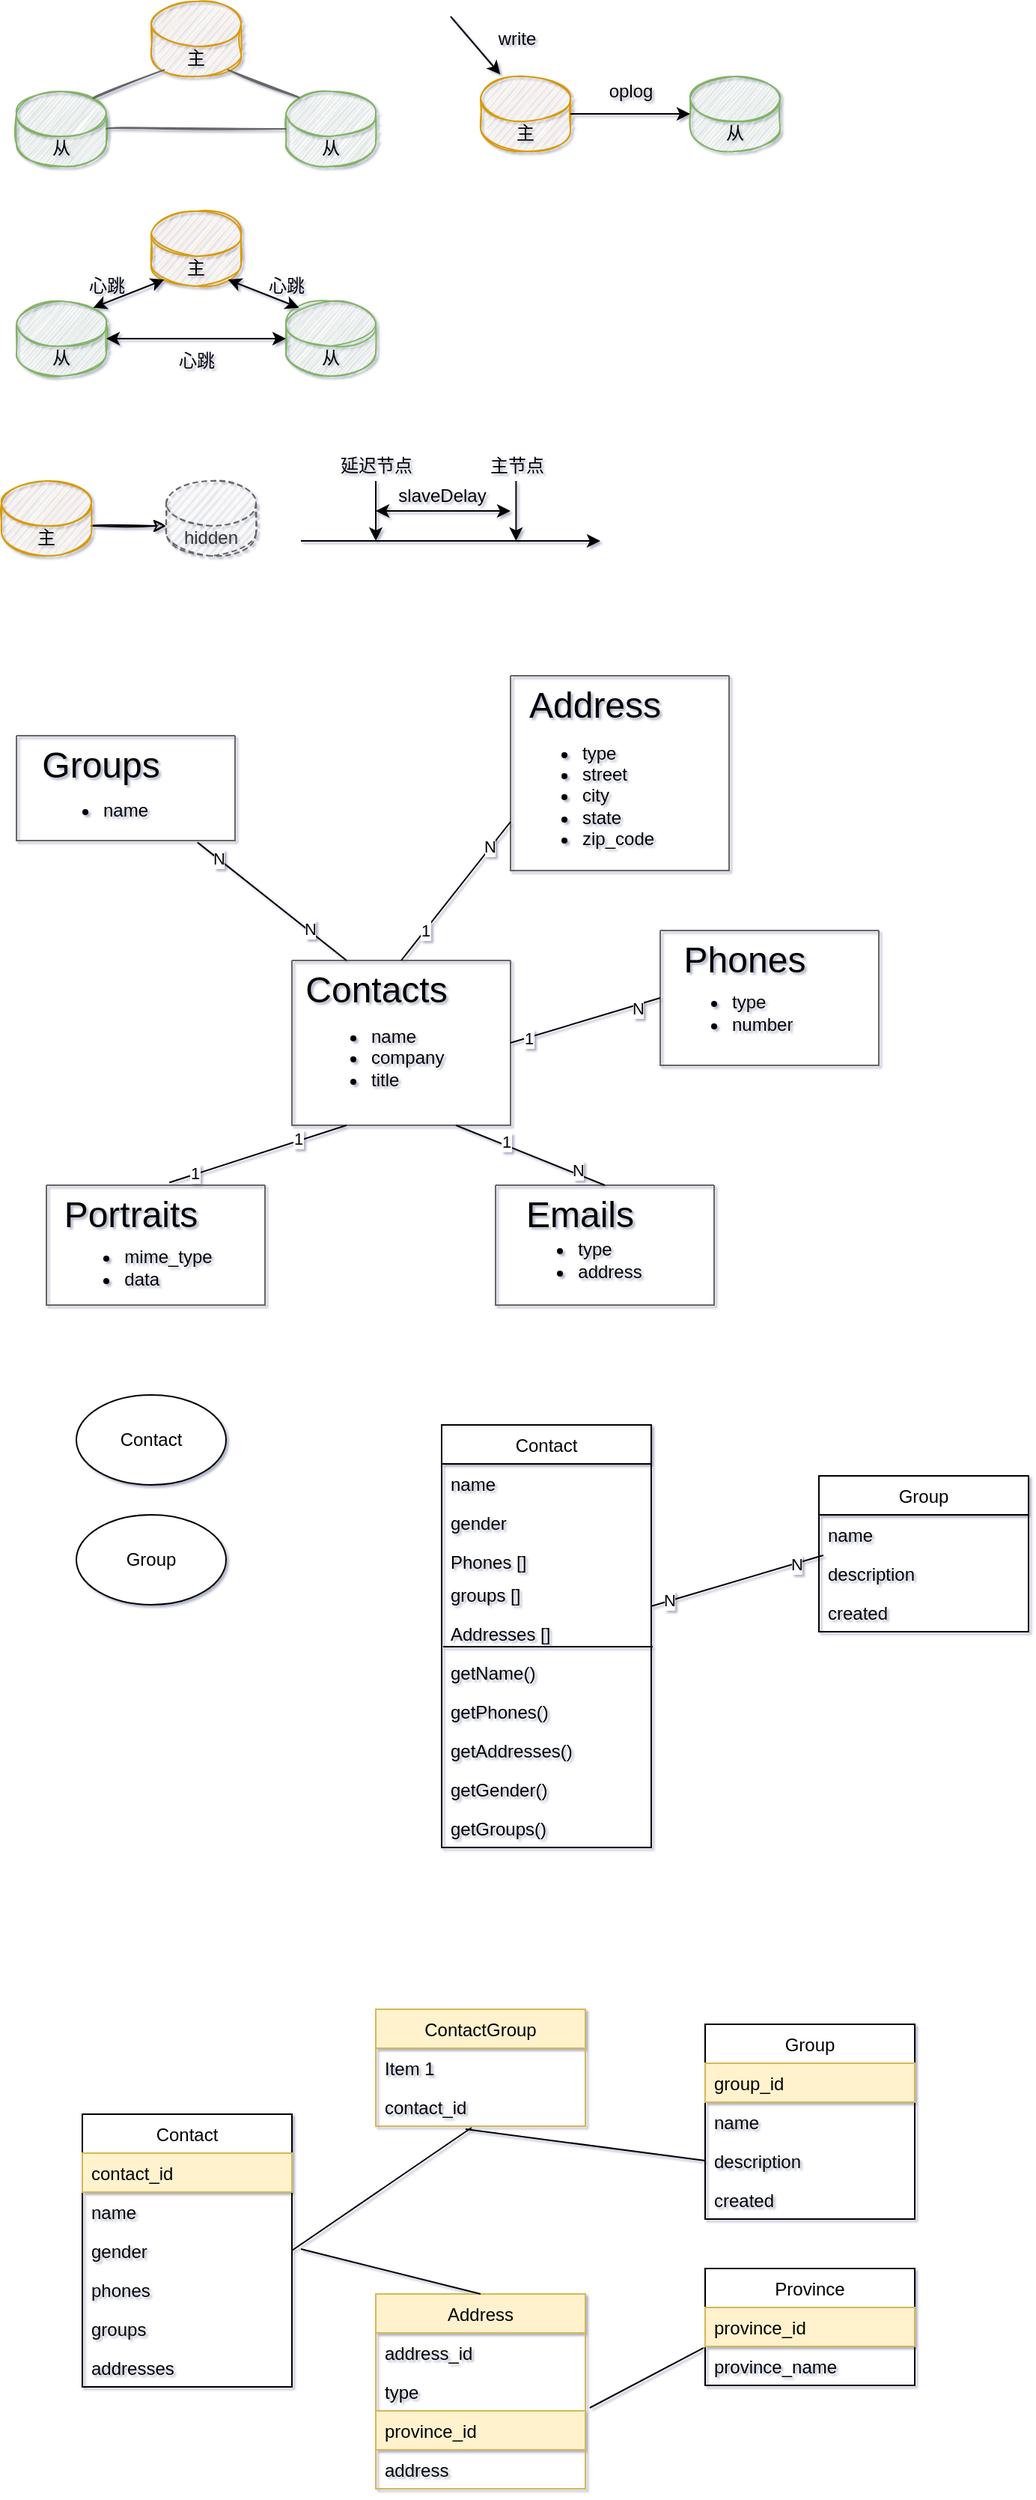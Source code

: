 <mxfile version="14.8.0" type="github">
  <diagram id="E6e28HuY4WMFGnZnQlnY" name="Page-1">
    <mxGraphModel dx="1166" dy="680" grid="1" gridSize="10" guides="1" tooltips="1" connect="1" arrows="1" fold="1" page="1" pageScale="1" pageWidth="827" pageHeight="1169" background="none" math="0" shadow="1">
      <root>
        <mxCell id="0" />
        <mxCell id="1" parent="0" />
        <mxCell id="Lh5tlmnLkKcULbW0t-rl-1" value="主" style="shape=cylinder3;whiteSpace=wrap;html=1;boundedLbl=1;backgroundOutline=1;size=15;fillColor=#ffe6cc;strokeColor=#d79b00;sketch=1;rounded=1;" parent="1" vertex="1">
          <mxGeometry x="150" y="180" width="60" height="50" as="geometry" />
        </mxCell>
        <mxCell id="Lh5tlmnLkKcULbW0t-rl-2" value="从" style="shape=cylinder3;whiteSpace=wrap;html=1;boundedLbl=1;backgroundOutline=1;size=15;fillColor=#d5e8d4;strokeColor=#82b366;sketch=1;rounded=1;" parent="1" vertex="1">
          <mxGeometry x="60" y="240" width="60" height="50" as="geometry" />
        </mxCell>
        <mxCell id="Lh5tlmnLkKcULbW0t-rl-3" value="从" style="shape=cylinder3;whiteSpace=wrap;html=1;boundedLbl=1;backgroundOutline=1;size=15;fillColor=#d5e8d4;strokeColor=#82b366;sketch=1;rounded=1;" parent="1" vertex="1">
          <mxGeometry x="240" y="240" width="60" height="50" as="geometry" />
        </mxCell>
        <mxCell id="Lh5tlmnLkKcULbW0t-rl-4" value="" style="endArrow=none;html=1;exitX=1;exitY=0.5;exitDx=0;exitDy=0;exitPerimeter=0;entryX=0;entryY=0.5;entryDx=0;entryDy=0;entryPerimeter=0;gradientColor=#b3b3b3;fillColor=#f5f5f5;strokeColor=#666666;sketch=1;curved=1;" parent="1" source="Lh5tlmnLkKcULbW0t-rl-2" target="Lh5tlmnLkKcULbW0t-rl-3" edge="1">
          <mxGeometry width="50" height="50" relative="1" as="geometry">
            <mxPoint x="390" y="370" as="sourcePoint" />
            <mxPoint x="440" y="320" as="targetPoint" />
          </mxGeometry>
        </mxCell>
        <mxCell id="Lh5tlmnLkKcULbW0t-rl-6" value="" style="endArrow=none;html=1;exitX=0.855;exitY=0;exitDx=0;exitDy=4.35;exitPerimeter=0;entryX=0.145;entryY=1;entryDx=0;entryDy=-4.35;entryPerimeter=0;gradientColor=#b3b3b3;fillColor=#f5f5f5;strokeColor=#666666;sketch=1;curved=1;" parent="1" source="Lh5tlmnLkKcULbW0t-rl-2" target="Lh5tlmnLkKcULbW0t-rl-1" edge="1">
          <mxGeometry width="50" height="50" relative="1" as="geometry">
            <mxPoint x="100" y="230" as="sourcePoint" />
            <mxPoint x="150" y="180" as="targetPoint" />
          </mxGeometry>
        </mxCell>
        <mxCell id="Lh5tlmnLkKcULbW0t-rl-7" value="" style="endArrow=none;html=1;exitX=0.145;exitY=0;exitDx=0;exitDy=4.35;exitPerimeter=0;entryX=0.855;entryY=1;entryDx=0;entryDy=-4.35;entryPerimeter=0;gradientColor=#b3b3b3;fillColor=#f5f5f5;strokeColor=#666666;sketch=1;curved=1;" parent="1" source="Lh5tlmnLkKcULbW0t-rl-3" target="Lh5tlmnLkKcULbW0t-rl-1" edge="1">
          <mxGeometry width="50" height="50" relative="1" as="geometry">
            <mxPoint x="210.0" y="240.0" as="sourcePoint" />
            <mxPoint x="257.4" y="191.3" as="targetPoint" />
          </mxGeometry>
        </mxCell>
        <mxCell id="Lh5tlmnLkKcULbW0t-rl-9" style="edgeStyle=orthogonalEdgeStyle;curved=1;rounded=0;sketch=1;orthogonalLoop=1;jettySize=auto;html=1;exitX=0.5;exitY=1;exitDx=0;exitDy=0;exitPerimeter=0;" parent="1" source="Lh5tlmnLkKcULbW0t-rl-2" target="Lh5tlmnLkKcULbW0t-rl-2" edge="1">
          <mxGeometry relative="1" as="geometry" />
        </mxCell>
        <mxCell id="Lh5tlmnLkKcULbW0t-rl-10" value="&lt;font face=&quot;Comic Sans MS&quot;&gt;主&lt;/font&gt;" style="shape=cylinder3;whiteSpace=wrap;html=1;boundedLbl=1;backgroundOutline=1;size=15;rounded=1;sketch=1;fillColor=#ffe6cc;strokeColor=#d79b00;" parent="1" vertex="1">
          <mxGeometry x="370" y="230" width="60" height="50" as="geometry" />
        </mxCell>
        <mxCell id="Lh5tlmnLkKcULbW0t-rl-11" value="&lt;font face=&quot;Comic Sans MS&quot;&gt;从&lt;/font&gt;" style="shape=cylinder3;whiteSpace=wrap;html=1;boundedLbl=1;backgroundOutline=1;size=15;rounded=1;sketch=1;fillColor=#d5e8d4;strokeColor=#82b366;" parent="1" vertex="1">
          <mxGeometry x="510" y="230" width="60" height="50" as="geometry" />
        </mxCell>
        <mxCell id="Lh5tlmnLkKcULbW0t-rl-12" value="" style="endArrow=classic;html=1;exitX=1;exitY=0.5;exitDx=0;exitDy=0;exitPerimeter=0;" parent="1" source="Lh5tlmnLkKcULbW0t-rl-10" edge="1">
          <mxGeometry width="50" height="50" relative="1" as="geometry">
            <mxPoint x="400" y="270" as="sourcePoint" />
            <mxPoint x="510" y="255" as="targetPoint" />
          </mxGeometry>
        </mxCell>
        <mxCell id="Lh5tlmnLkKcULbW0t-rl-13" value="oplog" style="text;html=1;align=center;verticalAlign=middle;resizable=0;points=[];autosize=1;strokeColor=none;" parent="1" vertex="1">
          <mxGeometry x="450" y="230" width="40" height="20" as="geometry" />
        </mxCell>
        <mxCell id="Lh5tlmnLkKcULbW0t-rl-14" value="" style="endArrow=classic;html=1;entryX=0.219;entryY=-0.026;entryDx=0;entryDy=0;entryPerimeter=0;" parent="1" target="Lh5tlmnLkKcULbW0t-rl-10" edge="1">
          <mxGeometry width="50" height="50" relative="1" as="geometry">
            <mxPoint x="350" y="190" as="sourcePoint" />
            <mxPoint x="450" y="220" as="targetPoint" />
          </mxGeometry>
        </mxCell>
        <mxCell id="Lh5tlmnLkKcULbW0t-rl-15" value="write" style="text;html=1;align=center;verticalAlign=middle;resizable=0;points=[];autosize=1;strokeColor=none;" parent="1" vertex="1">
          <mxGeometry x="374" y="195" width="40" height="20" as="geometry" />
        </mxCell>
        <mxCell id="Lh5tlmnLkKcULbW0t-rl-16" value="主" style="shape=cylinder3;whiteSpace=wrap;html=1;boundedLbl=1;backgroundOutline=1;size=15;fillColor=#ffe6cc;strokeColor=#d79b00;sketch=1;rounded=1;" parent="1" vertex="1">
          <mxGeometry x="150" y="320" width="60" height="50" as="geometry" />
        </mxCell>
        <mxCell id="Lh5tlmnLkKcULbW0t-rl-17" value="从" style="shape=cylinder3;whiteSpace=wrap;html=1;boundedLbl=1;backgroundOutline=1;size=15;fillColor=#d5e8d4;strokeColor=#82b366;sketch=1;rounded=1;" parent="1" vertex="1">
          <mxGeometry x="60" y="380" width="60" height="50" as="geometry" />
        </mxCell>
        <mxCell id="Lh5tlmnLkKcULbW0t-rl-18" value="从" style="shape=cylinder3;whiteSpace=wrap;html=1;boundedLbl=1;backgroundOutline=1;size=15;fillColor=#d5e8d4;strokeColor=#82b366;sketch=1;rounded=1;" parent="1" vertex="1">
          <mxGeometry x="240" y="380" width="60" height="50" as="geometry" />
        </mxCell>
        <mxCell id="Lh5tlmnLkKcULbW0t-rl-22" style="edgeStyle=orthogonalEdgeStyle;curved=1;rounded=0;sketch=1;orthogonalLoop=1;jettySize=auto;html=1;exitX=0.5;exitY=1;exitDx=0;exitDy=0;exitPerimeter=0;" parent="1" source="Lh5tlmnLkKcULbW0t-rl-17" target="Lh5tlmnLkKcULbW0t-rl-17" edge="1">
          <mxGeometry relative="1" as="geometry" />
        </mxCell>
        <mxCell id="Lh5tlmnLkKcULbW0t-rl-23" value="" style="endArrow=classic;startArrow=classic;html=1;entryX=0.145;entryY=1;entryDx=0;entryDy=-4.35;entryPerimeter=0;exitX=0.855;exitY=0;exitDx=0;exitDy=4.35;exitPerimeter=0;" parent="1" source="Lh5tlmnLkKcULbW0t-rl-17" target="Lh5tlmnLkKcULbW0t-rl-16" edge="1">
          <mxGeometry width="50" height="50" relative="1" as="geometry">
            <mxPoint x="100" y="400" as="sourcePoint" />
            <mxPoint x="150" y="350" as="targetPoint" />
          </mxGeometry>
        </mxCell>
        <mxCell id="Lh5tlmnLkKcULbW0t-rl-24" value="" style="endArrow=classic;startArrow=classic;html=1;entryX=0.855;entryY=1;entryDx=0;entryDy=-4.35;entryPerimeter=0;exitX=0.145;exitY=0;exitDx=0;exitDy=4.35;exitPerimeter=0;" parent="1" source="Lh5tlmnLkKcULbW0t-rl-18" target="Lh5tlmnLkKcULbW0t-rl-16" edge="1">
          <mxGeometry width="50" height="50" relative="1" as="geometry">
            <mxPoint x="121.3" y="394.35" as="sourcePoint" />
            <mxPoint x="168.7" y="375.65" as="targetPoint" />
          </mxGeometry>
        </mxCell>
        <mxCell id="Lh5tlmnLkKcULbW0t-rl-25" value="" style="endArrow=classic;startArrow=classic;html=1;entryX=0;entryY=0.5;entryDx=0;entryDy=0;entryPerimeter=0;exitX=1;exitY=0.5;exitDx=0;exitDy=0;exitPerimeter=0;" parent="1" source="Lh5tlmnLkKcULbW0t-rl-17" target="Lh5tlmnLkKcULbW0t-rl-18" edge="1">
          <mxGeometry width="50" height="50" relative="1" as="geometry">
            <mxPoint x="121.3" y="394.35" as="sourcePoint" />
            <mxPoint x="168.7" y="375.65" as="targetPoint" />
          </mxGeometry>
        </mxCell>
        <mxCell id="Lh5tlmnLkKcULbW0t-rl-26" value="心跳" style="text;html=1;align=center;verticalAlign=middle;resizable=0;points=[];autosize=1;strokeColor=none;" parent="1" vertex="1">
          <mxGeometry x="100" y="360" width="40" height="20" as="geometry" />
        </mxCell>
        <mxCell id="Lh5tlmnLkKcULbW0t-rl-27" value="心跳" style="text;html=1;align=center;verticalAlign=middle;resizable=0;points=[];autosize=1;strokeColor=none;" parent="1" vertex="1">
          <mxGeometry x="220" y="360" width="40" height="20" as="geometry" />
        </mxCell>
        <mxCell id="Lh5tlmnLkKcULbW0t-rl-28" value="心跳" style="text;html=1;align=center;verticalAlign=middle;resizable=0;points=[];autosize=1;strokeColor=none;" parent="1" vertex="1">
          <mxGeometry x="160" y="410" width="40" height="20" as="geometry" />
        </mxCell>
        <mxCell id="Lh5tlmnLkKcULbW0t-rl-31" style="edgeStyle=orthogonalEdgeStyle;curved=1;rounded=0;sketch=1;orthogonalLoop=1;jettySize=auto;html=1;exitX=1;exitY=0;exitDx=0;exitDy=30;exitPerimeter=0;entryX=0;entryY=0;entryDx=0;entryDy=30;entryPerimeter=0;endArrow=classic;endFill=1;" parent="1" source="Lh5tlmnLkKcULbW0t-rl-29" target="Lh5tlmnLkKcULbW0t-rl-30" edge="1">
          <mxGeometry relative="1" as="geometry" />
        </mxCell>
        <mxCell id="Lh5tlmnLkKcULbW0t-rl-29" value="主" style="shape=cylinder3;whiteSpace=wrap;html=1;boundedLbl=1;backgroundOutline=1;size=15;fillColor=#ffe6cc;strokeColor=#d79b00;sketch=1;rounded=1;" parent="1" vertex="1">
          <mxGeometry x="50" y="500" width="60" height="50" as="geometry" />
        </mxCell>
        <mxCell id="Lh5tlmnLkKcULbW0t-rl-30" value="hidden" style="shape=cylinder3;whiteSpace=wrap;html=1;boundedLbl=1;backgroundOutline=1;size=15;fillColor=#f5f5f5;strokeColor=#666666;sketch=1;rounded=1;fontColor=#333333;dashed=1;" parent="1" vertex="1">
          <mxGeometry x="160" y="500" width="60" height="50" as="geometry" />
        </mxCell>
        <mxCell id="Lh5tlmnLkKcULbW0t-rl-33" value="" style="endArrow=classic;html=1;" parent="1" edge="1">
          <mxGeometry width="50" height="50" relative="1" as="geometry">
            <mxPoint x="250" y="540" as="sourcePoint" />
            <mxPoint x="450" y="540" as="targetPoint" />
          </mxGeometry>
        </mxCell>
        <mxCell id="Lh5tlmnLkKcULbW0t-rl-34" value="" style="endArrow=classic;html=1;" parent="1" edge="1">
          <mxGeometry width="50" height="50" relative="1" as="geometry">
            <mxPoint x="300" y="500" as="sourcePoint" />
            <mxPoint x="300" y="540" as="targetPoint" />
          </mxGeometry>
        </mxCell>
        <mxCell id="Lh5tlmnLkKcULbW0t-rl-35" value="" style="endArrow=classic;html=1;" parent="1" edge="1">
          <mxGeometry width="50" height="50" relative="1" as="geometry">
            <mxPoint x="393.71" y="500" as="sourcePoint" />
            <mxPoint x="393.71" y="540" as="targetPoint" />
          </mxGeometry>
        </mxCell>
        <mxCell id="Lh5tlmnLkKcULbW0t-rl-36" value="" style="endArrow=classic;startArrow=classic;html=1;" parent="1" edge="1">
          <mxGeometry width="50" height="50" relative="1" as="geometry">
            <mxPoint x="300" y="520" as="sourcePoint" />
            <mxPoint x="390" y="520" as="targetPoint" />
          </mxGeometry>
        </mxCell>
        <mxCell id="Lh5tlmnLkKcULbW0t-rl-37" value="延迟节点" style="text;html=1;align=center;verticalAlign=middle;resizable=0;points=[];autosize=1;strokeColor=none;" parent="1" vertex="1">
          <mxGeometry x="270" y="480" width="60" height="20" as="geometry" />
        </mxCell>
        <mxCell id="Lh5tlmnLkKcULbW0t-rl-38" value="主节点" style="text;html=1;align=center;verticalAlign=middle;resizable=0;points=[];autosize=1;strokeColor=none;" parent="1" vertex="1">
          <mxGeometry x="369" y="480" width="50" height="20" as="geometry" />
        </mxCell>
        <mxCell id="Lh5tlmnLkKcULbW0t-rl-40" value="slaveDelay" style="text;html=1;align=center;verticalAlign=middle;resizable=0;points=[];autosize=1;strokeColor=none;" parent="1" vertex="1">
          <mxGeometry x="309" y="500" width="70" height="20" as="geometry" />
        </mxCell>
        <mxCell id="wwEbwtCVRX3zbGxvgmTC-2" value="" style="swimlane;startSize=0;strokeColor=#666666;fontColor=#333333;fillColor=#828282;" parent="1" vertex="1">
          <mxGeometry x="244" y="820" width="146" height="110" as="geometry" />
        </mxCell>
        <mxCell id="wwEbwtCVRX3zbGxvgmTC-3" value="&lt;font style=&quot;font-size: 24px&quot;&gt;Contacts&lt;/font&gt;" style="text;html=1;align=center;verticalAlign=middle;resizable=0;points=[];autosize=1;strokeColor=none;" parent="wwEbwtCVRX3zbGxvgmTC-2" vertex="1">
          <mxGeometry x="1" y="10" width="110" height="20" as="geometry" />
        </mxCell>
        <mxCell id="wwEbwtCVRX3zbGxvgmTC-4" value="&lt;ul&gt;&lt;li&gt;&lt;span&gt;name&lt;/span&gt;&lt;br&gt;&lt;/li&gt;&lt;li&gt;&lt;span&gt;company&lt;/span&gt;&lt;/li&gt;&lt;li&gt;&lt;span&gt;title&lt;/span&gt;&lt;/li&gt;&lt;/ul&gt;" style="text;html=1;align=left;verticalAlign=middle;resizable=0;points=[];autosize=1;strokeColor=none;" parent="wwEbwtCVRX3zbGxvgmTC-2" vertex="1">
          <mxGeometry x="11" y="30" width="100" height="70" as="geometry" />
        </mxCell>
        <mxCell id="wwEbwtCVRX3zbGxvgmTC-5" value="" style="swimlane;startSize=0;fillColor=#f5f5f5;strokeColor=#666666;fontColor=#333333;" parent="1" vertex="1">
          <mxGeometry x="60" y="670" width="146" height="70" as="geometry" />
        </mxCell>
        <mxCell id="wwEbwtCVRX3zbGxvgmTC-6" value="&lt;font style=&quot;font-size: 24px&quot;&gt;Groups&lt;/font&gt;" style="text;html=1;align=center;verticalAlign=middle;resizable=0;points=[];autosize=1;strokeColor=none;" parent="wwEbwtCVRX3zbGxvgmTC-5" vertex="1">
          <mxGeometry x="11" y="10" width="90" height="20" as="geometry" />
        </mxCell>
        <mxCell id="wwEbwtCVRX3zbGxvgmTC-7" value="&lt;ul&gt;&lt;li&gt;name&lt;/li&gt;&lt;/ul&gt;" style="text;html=1;align=left;verticalAlign=middle;resizable=0;points=[];autosize=1;strokeColor=none;" parent="wwEbwtCVRX3zbGxvgmTC-5" vertex="1">
          <mxGeometry x="16" y="30" width="90" height="40" as="geometry" />
        </mxCell>
        <mxCell id="wwEbwtCVRX3zbGxvgmTC-9" value="" style="swimlane;startSize=0;fillColor=#f5f5f5;strokeColor=#666666;fontColor=#333333;" parent="1" vertex="1">
          <mxGeometry x="80" y="970" width="146" height="80" as="geometry" />
        </mxCell>
        <mxCell id="wwEbwtCVRX3zbGxvgmTC-10" value="&lt;font style=&quot;font-size: 24px&quot;&gt;Portraits&lt;/font&gt;" style="text;html=1;align=center;verticalAlign=middle;resizable=0;points=[];autosize=1;strokeColor=none;" parent="wwEbwtCVRX3zbGxvgmTC-9" vertex="1">
          <mxGeometry x="6" y="10" width="100" height="20" as="geometry" />
        </mxCell>
        <mxCell id="wwEbwtCVRX3zbGxvgmTC-11" value="&lt;ul&gt;&lt;li&gt;mime_type&lt;/li&gt;&lt;li style=&quot;text-align: left&quot;&gt;data&lt;/li&gt;&lt;/ul&gt;" style="text;html=1;align=center;verticalAlign=middle;resizable=0;points=[];autosize=1;strokeColor=none;" parent="wwEbwtCVRX3zbGxvgmTC-9" vertex="1">
          <mxGeometry x="6" y="25" width="110" height="60" as="geometry" />
        </mxCell>
        <mxCell id="wwEbwtCVRX3zbGxvgmTC-12" value="" style="swimlane;startSize=0;fillColor=#f5f5f5;strokeColor=#666666;fontColor=#333333;" parent="1" vertex="1">
          <mxGeometry x="380" y="970" width="146" height="80" as="geometry" />
        </mxCell>
        <mxCell id="wwEbwtCVRX3zbGxvgmTC-13" value="&lt;font style=&quot;font-size: 24px&quot;&gt;Emails&lt;br&gt;&lt;/font&gt;" style="text;html=1;align=center;verticalAlign=middle;resizable=0;points=[];autosize=1;strokeColor=none;" parent="wwEbwtCVRX3zbGxvgmTC-12" vertex="1">
          <mxGeometry x="11" y="10" width="90" height="20" as="geometry" />
        </mxCell>
        <mxCell id="wwEbwtCVRX3zbGxvgmTC-14" value="&lt;ul&gt;&lt;li style=&quot;text-align: left&quot;&gt;type&lt;/li&gt;&lt;li style=&quot;text-align: left&quot;&gt;address&lt;/li&gt;&lt;/ul&gt;" style="text;html=1;align=center;verticalAlign=middle;resizable=0;points=[];autosize=1;strokeColor=none;" parent="wwEbwtCVRX3zbGxvgmTC-12" vertex="1">
          <mxGeometry x="6" y="20" width="100" height="60" as="geometry" />
        </mxCell>
        <mxCell id="wwEbwtCVRX3zbGxvgmTC-16" value="" style="swimlane;startSize=0;fillColor=#f5f5f5;strokeColor=#666666;fontColor=#333333;" parent="1" vertex="1">
          <mxGeometry x="490" y="800" width="146" height="90" as="geometry" />
        </mxCell>
        <mxCell id="wwEbwtCVRX3zbGxvgmTC-17" value="&lt;font style=&quot;font-size: 24px&quot;&gt;Phones&lt;/font&gt;" style="text;html=1;align=center;verticalAlign=middle;resizable=0;points=[];autosize=1;strokeColor=none;" parent="wwEbwtCVRX3zbGxvgmTC-16" vertex="1">
          <mxGeometry x="6" y="10" width="100" height="20" as="geometry" />
        </mxCell>
        <mxCell id="wwEbwtCVRX3zbGxvgmTC-18" value="&lt;ul&gt;&lt;li&gt;type&lt;/li&gt;&lt;li&gt;number&lt;/li&gt;&lt;/ul&gt;" style="text;html=1;align=left;verticalAlign=middle;resizable=0;points=[];autosize=1;strokeColor=none;" parent="wwEbwtCVRX3zbGxvgmTC-16" vertex="1">
          <mxGeometry x="6" y="25" width="100" height="60" as="geometry" />
        </mxCell>
        <mxCell id="wwEbwtCVRX3zbGxvgmTC-19" value="" style="swimlane;startSize=0;fillColor=#f5f5f5;strokeColor=#666666;fontColor=#333333;" parent="1" vertex="1">
          <mxGeometry x="390" y="630" width="146" height="130" as="geometry" />
        </mxCell>
        <mxCell id="wwEbwtCVRX3zbGxvgmTC-20" value="&lt;font style=&quot;font-size: 24px&quot;&gt;Address&lt;/font&gt;" style="text;html=1;align=center;verticalAlign=middle;resizable=0;points=[];autosize=1;strokeColor=none;" parent="wwEbwtCVRX3zbGxvgmTC-19" vertex="1">
          <mxGeometry x="6" y="10" width="100" height="20" as="geometry" />
        </mxCell>
        <mxCell id="wwEbwtCVRX3zbGxvgmTC-21" value="&lt;ul&gt;&lt;li&gt;type&lt;/li&gt;&lt;li&gt;street&lt;/li&gt;&lt;li&gt;city&lt;/li&gt;&lt;li&gt;state&lt;/li&gt;&lt;li&gt;zip_code&lt;/li&gt;&lt;/ul&gt;" style="text;html=1;align=left;verticalAlign=middle;resizable=0;points=[];autosize=1;strokeColor=none;" parent="wwEbwtCVRX3zbGxvgmTC-19" vertex="1">
          <mxGeometry x="6" y="30" width="100" height="100" as="geometry" />
        </mxCell>
        <mxCell id="wwEbwtCVRX3zbGxvgmTC-23" value="" style="endArrow=none;html=1;exitX=1;exitY=0.5;exitDx=0;exitDy=0;entryX=0;entryY=0.5;entryDx=0;entryDy=0;" parent="1" source="wwEbwtCVRX3zbGxvgmTC-2" target="wwEbwtCVRX3zbGxvgmTC-16" edge="1">
          <mxGeometry width="50" height="50" relative="1" as="geometry">
            <mxPoint x="270" y="750" as="sourcePoint" />
            <mxPoint x="320" y="700" as="targetPoint" />
          </mxGeometry>
        </mxCell>
        <mxCell id="wwEbwtCVRX3zbGxvgmTC-34" value="1" style="edgeLabel;html=1;align=center;verticalAlign=middle;resizable=0;points=[];" parent="wwEbwtCVRX3zbGxvgmTC-23" vertex="1" connectable="0">
          <mxGeometry x="-0.738" y="-1" relative="1" as="geometry">
            <mxPoint x="-1" as="offset" />
          </mxGeometry>
        </mxCell>
        <mxCell id="wwEbwtCVRX3zbGxvgmTC-35" value="N" style="edgeLabel;html=1;align=center;verticalAlign=middle;resizable=0;points=[];" parent="wwEbwtCVRX3zbGxvgmTC-23" vertex="1" connectable="0">
          <mxGeometry x="0.689" y="-2" relative="1" as="geometry">
            <mxPoint as="offset" />
          </mxGeometry>
        </mxCell>
        <mxCell id="wwEbwtCVRX3zbGxvgmTC-24" value="" style="endArrow=none;html=1;exitX=0.828;exitY=1.017;exitDx=0;exitDy=0;exitPerimeter=0;entryX=0.25;entryY=0;entryDx=0;entryDy=0;" parent="1" source="wwEbwtCVRX3zbGxvgmTC-5" target="wwEbwtCVRX3zbGxvgmTC-2" edge="1">
          <mxGeometry width="50" height="50" relative="1" as="geometry">
            <mxPoint x="280" y="760" as="sourcePoint" />
            <mxPoint x="330" y="710" as="targetPoint" />
          </mxGeometry>
        </mxCell>
        <mxCell id="wwEbwtCVRX3zbGxvgmTC-28" value="N" style="edgeLabel;html=1;align=center;verticalAlign=middle;resizable=0;points=[];" parent="wwEbwtCVRX3zbGxvgmTC-24" vertex="1" connectable="0">
          <mxGeometry x="-0.722" relative="1" as="geometry">
            <mxPoint as="offset" />
          </mxGeometry>
        </mxCell>
        <mxCell id="wwEbwtCVRX3zbGxvgmTC-29" value="N" style="edgeLabel;html=1;align=center;verticalAlign=middle;resizable=0;points=[];" parent="wwEbwtCVRX3zbGxvgmTC-24" vertex="1" connectable="0">
          <mxGeometry x="0.493" y="2" relative="1" as="geometry">
            <mxPoint x="-1" as="offset" />
          </mxGeometry>
        </mxCell>
        <mxCell id="wwEbwtCVRX3zbGxvgmTC-25" value="" style="endArrow=none;html=1;exitX=0.5;exitY=0;exitDx=0;exitDy=0;entryX=0;entryY=0.75;entryDx=0;entryDy=0;" parent="1" source="wwEbwtCVRX3zbGxvgmTC-2" target="wwEbwtCVRX3zbGxvgmTC-19" edge="1">
          <mxGeometry width="50" height="50" relative="1" as="geometry">
            <mxPoint x="280" y="760" as="sourcePoint" />
            <mxPoint x="330" y="710" as="targetPoint" />
          </mxGeometry>
        </mxCell>
        <mxCell id="wwEbwtCVRX3zbGxvgmTC-36" value="1" style="edgeLabel;html=1;align=center;verticalAlign=middle;resizable=0;points=[];" parent="wwEbwtCVRX3zbGxvgmTC-25" vertex="1" connectable="0">
          <mxGeometry x="-0.568" relative="1" as="geometry">
            <mxPoint as="offset" />
          </mxGeometry>
        </mxCell>
        <mxCell id="wwEbwtCVRX3zbGxvgmTC-37" value="N" style="edgeLabel;html=1;align=center;verticalAlign=middle;resizable=0;points=[];" parent="wwEbwtCVRX3zbGxvgmTC-25" vertex="1" connectable="0">
          <mxGeometry x="0.642" y="1" relative="1" as="geometry">
            <mxPoint as="offset" />
          </mxGeometry>
        </mxCell>
        <mxCell id="wwEbwtCVRX3zbGxvgmTC-26" value="" style="endArrow=none;html=1;exitX=0.25;exitY=1;exitDx=0;exitDy=0;entryX=0.562;entryY=-0.022;entryDx=0;entryDy=0;entryPerimeter=0;" parent="1" source="wwEbwtCVRX3zbGxvgmTC-2" target="wwEbwtCVRX3zbGxvgmTC-9" edge="1">
          <mxGeometry width="50" height="50" relative="1" as="geometry">
            <mxPoint x="280" y="760" as="sourcePoint" />
            <mxPoint x="330" y="710" as="targetPoint" />
          </mxGeometry>
        </mxCell>
        <mxCell id="wwEbwtCVRX3zbGxvgmTC-30" value="1" style="edgeLabel;html=1;align=center;verticalAlign=middle;resizable=0;points=[];" parent="wwEbwtCVRX3zbGxvgmTC-26" vertex="1" connectable="0">
          <mxGeometry x="0.718" y="-1" relative="1" as="geometry">
            <mxPoint as="offset" />
          </mxGeometry>
        </mxCell>
        <mxCell id="wwEbwtCVRX3zbGxvgmTC-31" value="1" style="edgeLabel;html=1;align=center;verticalAlign=middle;resizable=0;points=[];" parent="wwEbwtCVRX3zbGxvgmTC-26" vertex="1" connectable="0">
          <mxGeometry x="-0.442" y="-2" relative="1" as="geometry">
            <mxPoint x="1" as="offset" />
          </mxGeometry>
        </mxCell>
        <mxCell id="wwEbwtCVRX3zbGxvgmTC-27" value="" style="endArrow=none;html=1;exitX=0.75;exitY=1;exitDx=0;exitDy=0;entryX=0.5;entryY=0;entryDx=0;entryDy=0;" parent="1" source="wwEbwtCVRX3zbGxvgmTC-2" target="wwEbwtCVRX3zbGxvgmTC-12" edge="1">
          <mxGeometry width="50" height="50" relative="1" as="geometry">
            <mxPoint x="280" y="760" as="sourcePoint" />
            <mxPoint x="330" y="710" as="targetPoint" />
          </mxGeometry>
        </mxCell>
        <mxCell id="wwEbwtCVRX3zbGxvgmTC-32" value="1" style="edgeLabel;html=1;align=center;verticalAlign=middle;resizable=0;points=[];" parent="wwEbwtCVRX3zbGxvgmTC-27" vertex="1" connectable="0">
          <mxGeometry x="-0.346" y="2" relative="1" as="geometry">
            <mxPoint as="offset" />
          </mxGeometry>
        </mxCell>
        <mxCell id="wwEbwtCVRX3zbGxvgmTC-33" value="N" style="edgeLabel;html=1;align=center;verticalAlign=middle;resizable=0;points=[];" parent="wwEbwtCVRX3zbGxvgmTC-27" vertex="1" connectable="0">
          <mxGeometry x="0.612" y="4" relative="1" as="geometry">
            <mxPoint y="1" as="offset" />
          </mxGeometry>
        </mxCell>
        <mxCell id="cRQAMdIp9ZnJGTgWbgQi-1" value="Contact" style="ellipse;whiteSpace=wrap;html=1;" vertex="1" parent="1">
          <mxGeometry x="100" y="1110" width="100" height="60" as="geometry" />
        </mxCell>
        <mxCell id="cRQAMdIp9ZnJGTgWbgQi-2" value="Group" style="ellipse;whiteSpace=wrap;html=1;" vertex="1" parent="1">
          <mxGeometry x="100" y="1190" width="100" height="60" as="geometry" />
        </mxCell>
        <mxCell id="cRQAMdIp9ZnJGTgWbgQi-4" value="Contact" style="swimlane;fontStyle=0;childLayout=stackLayout;horizontal=1;startSize=26;horizontalStack=0;resizeParent=1;resizeParentMax=0;resizeLast=0;collapsible=1;marginBottom=0;" vertex="1" parent="1">
          <mxGeometry x="344" y="1130" width="140" height="282" as="geometry" />
        </mxCell>
        <mxCell id="cRQAMdIp9ZnJGTgWbgQi-5" value="name" style="text;strokeColor=none;fillColor=none;align=left;verticalAlign=top;spacingLeft=4;spacingRight=4;overflow=hidden;rotatable=0;points=[[0,0.5],[1,0.5]];portConstraint=eastwest;" vertex="1" parent="cRQAMdIp9ZnJGTgWbgQi-4">
          <mxGeometry y="26" width="140" height="26" as="geometry" />
        </mxCell>
        <mxCell id="cRQAMdIp9ZnJGTgWbgQi-6" value="gender" style="text;strokeColor=none;fillColor=none;align=left;verticalAlign=top;spacingLeft=4;spacingRight=4;overflow=hidden;rotatable=0;points=[[0,0.5],[1,0.5]];portConstraint=eastwest;" vertex="1" parent="cRQAMdIp9ZnJGTgWbgQi-4">
          <mxGeometry y="52" width="140" height="26" as="geometry" />
        </mxCell>
        <mxCell id="cRQAMdIp9ZnJGTgWbgQi-7" value="Phones []" style="text;strokeColor=none;fillColor=none;align=left;verticalAlign=top;spacingLeft=4;spacingRight=4;overflow=hidden;rotatable=0;points=[[0,0.5],[1,0.5]];portConstraint=eastwest;" vertex="1" parent="cRQAMdIp9ZnJGTgWbgQi-4">
          <mxGeometry y="78" width="140" height="22" as="geometry" />
        </mxCell>
        <mxCell id="cRQAMdIp9ZnJGTgWbgQi-8" value="groups []" style="text;strokeColor=none;fillColor=none;align=left;verticalAlign=top;spacingLeft=4;spacingRight=4;overflow=hidden;rotatable=0;points=[[0,0.5],[1,0.5]];portConstraint=eastwest;" vertex="1" parent="cRQAMdIp9ZnJGTgWbgQi-4">
          <mxGeometry y="100" width="140" height="26" as="geometry" />
        </mxCell>
        <mxCell id="cRQAMdIp9ZnJGTgWbgQi-14" value="Addresses []" style="text;strokeColor=none;fillColor=none;align=left;verticalAlign=top;spacingLeft=4;spacingRight=4;overflow=hidden;rotatable=0;points=[[0,0.5],[1,0.5]];portConstraint=eastwest;" vertex="1" parent="cRQAMdIp9ZnJGTgWbgQi-4">
          <mxGeometry y="126" width="140" height="26" as="geometry" />
        </mxCell>
        <mxCell id="cRQAMdIp9ZnJGTgWbgQi-9" value="getName()" style="text;strokeColor=none;fillColor=none;align=left;verticalAlign=top;spacingLeft=4;spacingRight=4;overflow=hidden;rotatable=0;points=[[0,0.5],[1,0.5]];portConstraint=eastwest;" vertex="1" parent="cRQAMdIp9ZnJGTgWbgQi-4">
          <mxGeometry y="152" width="140" height="26" as="geometry" />
        </mxCell>
        <mxCell id="cRQAMdIp9ZnJGTgWbgQi-10" value="getPhones()" style="text;strokeColor=none;fillColor=none;align=left;verticalAlign=top;spacingLeft=4;spacingRight=4;overflow=hidden;rotatable=0;points=[[0,0.5],[1,0.5]];portConstraint=eastwest;" vertex="1" parent="cRQAMdIp9ZnJGTgWbgQi-4">
          <mxGeometry y="178" width="140" height="26" as="geometry" />
        </mxCell>
        <mxCell id="cRQAMdIp9ZnJGTgWbgQi-12" value="getAddresses()" style="text;strokeColor=none;fillColor=none;align=left;verticalAlign=top;spacingLeft=4;spacingRight=4;overflow=hidden;rotatable=0;points=[[0,0.5],[1,0.5]];portConstraint=eastwest;" vertex="1" parent="cRQAMdIp9ZnJGTgWbgQi-4">
          <mxGeometry y="204" width="140" height="26" as="geometry" />
        </mxCell>
        <mxCell id="cRQAMdIp9ZnJGTgWbgQi-11" value="getGender()" style="text;strokeColor=none;fillColor=none;align=left;verticalAlign=top;spacingLeft=4;spacingRight=4;overflow=hidden;rotatable=0;points=[[0,0.5],[1,0.5]];portConstraint=eastwest;" vertex="1" parent="cRQAMdIp9ZnJGTgWbgQi-4">
          <mxGeometry y="230" width="140" height="26" as="geometry" />
        </mxCell>
        <mxCell id="cRQAMdIp9ZnJGTgWbgQi-13" value="getGroups()" style="text;strokeColor=none;fillColor=none;align=left;verticalAlign=top;spacingLeft=4;spacingRight=4;overflow=hidden;rotatable=0;points=[[0,0.5],[1,0.5]];portConstraint=eastwest;" vertex="1" parent="cRQAMdIp9ZnJGTgWbgQi-4">
          <mxGeometry y="256" width="140" height="26" as="geometry" />
        </mxCell>
        <mxCell id="cRQAMdIp9ZnJGTgWbgQi-15" value="" style="endArrow=none;html=1;exitX=0.007;exitY=-0.154;exitDx=0;exitDy=0;entryX=1.007;entryY=0.846;entryDx=0;entryDy=0;entryPerimeter=0;exitPerimeter=0;" edge="1" parent="cRQAMdIp9ZnJGTgWbgQi-4" source="cRQAMdIp9ZnJGTgWbgQi-9" target="cRQAMdIp9ZnJGTgWbgQi-14">
          <mxGeometry width="50" height="50" relative="1" as="geometry">
            <mxPoint x="46" y="270" as="sourcePoint" />
            <mxPoint x="96" y="220" as="targetPoint" />
          </mxGeometry>
        </mxCell>
        <mxCell id="cRQAMdIp9ZnJGTgWbgQi-16" value="Group" style="swimlane;fontStyle=0;childLayout=stackLayout;horizontal=1;startSize=26;horizontalStack=0;resizeParent=1;resizeParentMax=0;resizeLast=0;collapsible=1;marginBottom=0;" vertex="1" parent="1">
          <mxGeometry x="596" y="1164" width="140" height="104" as="geometry" />
        </mxCell>
        <mxCell id="cRQAMdIp9ZnJGTgWbgQi-17" value="name&#xa;" style="text;strokeColor=none;fillColor=none;align=left;verticalAlign=top;spacingLeft=4;spacingRight=4;overflow=hidden;rotatable=0;points=[[0,0.5],[1,0.5]];portConstraint=eastwest;" vertex="1" parent="cRQAMdIp9ZnJGTgWbgQi-16">
          <mxGeometry y="26" width="140" height="26" as="geometry" />
        </mxCell>
        <mxCell id="cRQAMdIp9ZnJGTgWbgQi-18" value="description" style="text;strokeColor=none;fillColor=none;align=left;verticalAlign=top;spacingLeft=4;spacingRight=4;overflow=hidden;rotatable=0;points=[[0,0.5],[1,0.5]];portConstraint=eastwest;" vertex="1" parent="cRQAMdIp9ZnJGTgWbgQi-16">
          <mxGeometry y="52" width="140" height="26" as="geometry" />
        </mxCell>
        <mxCell id="cRQAMdIp9ZnJGTgWbgQi-19" value="created" style="text;strokeColor=none;fillColor=none;align=left;verticalAlign=top;spacingLeft=4;spacingRight=4;overflow=hidden;rotatable=0;points=[[0,0.5],[1,0.5]];portConstraint=eastwest;" vertex="1" parent="cRQAMdIp9ZnJGTgWbgQi-16">
          <mxGeometry y="78" width="140" height="26" as="geometry" />
        </mxCell>
        <mxCell id="cRQAMdIp9ZnJGTgWbgQi-22" value="" style="endArrow=none;html=1;exitX=1;exitY=0.808;exitDx=0;exitDy=0;exitPerimeter=0;entryX=0.021;entryY=0.038;entryDx=0;entryDy=0;entryPerimeter=0;" edge="1" parent="1" source="cRQAMdIp9ZnJGTgWbgQi-8" target="cRQAMdIp9ZnJGTgWbgQi-18">
          <mxGeometry width="50" height="50" relative="1" as="geometry">
            <mxPoint x="500" y="1310" as="sourcePoint" />
            <mxPoint x="550" y="1260" as="targetPoint" />
          </mxGeometry>
        </mxCell>
        <mxCell id="cRQAMdIp9ZnJGTgWbgQi-23" value="N" style="edgeLabel;html=1;align=center;verticalAlign=middle;resizable=0;points=[];" vertex="1" connectable="0" parent="cRQAMdIp9ZnJGTgWbgQi-22">
          <mxGeometry x="-0.784" y="1" relative="1" as="geometry">
            <mxPoint as="offset" />
          </mxGeometry>
        </mxCell>
        <mxCell id="cRQAMdIp9ZnJGTgWbgQi-24" value="N" style="edgeLabel;html=1;align=center;verticalAlign=middle;resizable=0;points=[];" vertex="1" connectable="0" parent="cRQAMdIp9ZnJGTgWbgQi-22">
          <mxGeometry x="0.689" relative="1" as="geometry">
            <mxPoint as="offset" />
          </mxGeometry>
        </mxCell>
        <mxCell id="cRQAMdIp9ZnJGTgWbgQi-25" value="Contact" style="swimlane;fontStyle=0;childLayout=stackLayout;horizontal=1;startSize=26;horizontalStack=0;resizeParent=1;resizeParentMax=0;resizeLast=0;collapsible=1;marginBottom=0;" vertex="1" parent="1">
          <mxGeometry x="104" y="1590" width="140" height="182" as="geometry" />
        </mxCell>
        <mxCell id="cRQAMdIp9ZnJGTgWbgQi-26" value="contact_id" style="text;align=left;verticalAlign=top;spacingLeft=4;spacingRight=4;overflow=hidden;rotatable=0;points=[[0,0.5],[1,0.5]];portConstraint=eastwest;fillColor=#fff2cc;strokeColor=#d6b656;" vertex="1" parent="cRQAMdIp9ZnJGTgWbgQi-25">
          <mxGeometry y="26" width="140" height="26" as="geometry" />
        </mxCell>
        <mxCell id="cRQAMdIp9ZnJGTgWbgQi-27" value="name" style="text;strokeColor=none;fillColor=none;align=left;verticalAlign=top;spacingLeft=4;spacingRight=4;overflow=hidden;rotatable=0;points=[[0,0.5],[1,0.5]];portConstraint=eastwest;" vertex="1" parent="cRQAMdIp9ZnJGTgWbgQi-25">
          <mxGeometry y="52" width="140" height="26" as="geometry" />
        </mxCell>
        <mxCell id="cRQAMdIp9ZnJGTgWbgQi-46" value="gender    " style="text;strokeColor=none;fillColor=none;align=left;verticalAlign=top;spacingLeft=4;spacingRight=4;overflow=hidden;rotatable=0;points=[[0,0.5],[1,0.5]];portConstraint=eastwest;" vertex="1" parent="cRQAMdIp9ZnJGTgWbgQi-25">
          <mxGeometry y="78" width="140" height="26" as="geometry" />
        </mxCell>
        <mxCell id="cRQAMdIp9ZnJGTgWbgQi-45" value="phones" style="text;strokeColor=none;fillColor=none;align=left;verticalAlign=top;spacingLeft=4;spacingRight=4;overflow=hidden;rotatable=0;points=[[0,0.5],[1,0.5]];portConstraint=eastwest;" vertex="1" parent="cRQAMdIp9ZnJGTgWbgQi-25">
          <mxGeometry y="104" width="140" height="26" as="geometry" />
        </mxCell>
        <mxCell id="cRQAMdIp9ZnJGTgWbgQi-47" value="groups" style="text;strokeColor=none;fillColor=none;align=left;verticalAlign=top;spacingLeft=4;spacingRight=4;overflow=hidden;rotatable=0;points=[[0,0.5],[1,0.5]];portConstraint=eastwest;" vertex="1" parent="cRQAMdIp9ZnJGTgWbgQi-25">
          <mxGeometry y="130" width="140" height="26" as="geometry" />
        </mxCell>
        <mxCell id="cRQAMdIp9ZnJGTgWbgQi-28" value="addresses" style="text;strokeColor=none;fillColor=none;align=left;verticalAlign=top;spacingLeft=4;spacingRight=4;overflow=hidden;rotatable=0;points=[[0,0.5],[1,0.5]];portConstraint=eastwest;" vertex="1" parent="cRQAMdIp9ZnJGTgWbgQi-25">
          <mxGeometry y="156" width="140" height="26" as="geometry" />
        </mxCell>
        <mxCell id="cRQAMdIp9ZnJGTgWbgQi-29" value="ContactGroup" style="swimlane;fontStyle=0;childLayout=stackLayout;horizontal=1;startSize=26;horizontalStack=0;resizeParent=1;resizeParentMax=0;resizeLast=0;collapsible=1;marginBottom=0;fillColor=#fff2cc;strokeColor=#d6b656;" vertex="1" parent="1">
          <mxGeometry x="300" y="1520" width="140" height="78" as="geometry" />
        </mxCell>
        <mxCell id="cRQAMdIp9ZnJGTgWbgQi-30" value="Item 1" style="text;strokeColor=none;fillColor=none;align=left;verticalAlign=top;spacingLeft=4;spacingRight=4;overflow=hidden;rotatable=0;points=[[0,0.5],[1,0.5]];portConstraint=eastwest;" vertex="1" parent="cRQAMdIp9ZnJGTgWbgQi-29">
          <mxGeometry y="26" width="140" height="26" as="geometry" />
        </mxCell>
        <mxCell id="cRQAMdIp9ZnJGTgWbgQi-31" value="contact_id" style="text;strokeColor=none;fillColor=none;align=left;verticalAlign=top;spacingLeft=4;spacingRight=4;overflow=hidden;rotatable=0;points=[[0,0.5],[1,0.5]];portConstraint=eastwest;" vertex="1" parent="cRQAMdIp9ZnJGTgWbgQi-29">
          <mxGeometry y="52" width="140" height="26" as="geometry" />
        </mxCell>
        <mxCell id="cRQAMdIp9ZnJGTgWbgQi-33" value="Address" style="swimlane;fontStyle=0;childLayout=stackLayout;horizontal=1;startSize=26;horizontalStack=0;resizeParent=1;resizeParentMax=0;resizeLast=0;collapsible=1;marginBottom=0;fillColor=#fff2cc;strokeColor=#d6b656;" vertex="1" parent="1">
          <mxGeometry x="300" y="1710" width="140" height="130" as="geometry" />
        </mxCell>
        <mxCell id="cRQAMdIp9ZnJGTgWbgQi-34" value="address_id" style="text;strokeColor=none;fillColor=none;align=left;verticalAlign=top;spacingLeft=4;spacingRight=4;overflow=hidden;rotatable=0;points=[[0,0.5],[1,0.5]];portConstraint=eastwest;" vertex="1" parent="cRQAMdIp9ZnJGTgWbgQi-33">
          <mxGeometry y="26" width="140" height="26" as="geometry" />
        </mxCell>
        <mxCell id="cRQAMdIp9ZnJGTgWbgQi-35" value="type" style="text;strokeColor=none;fillColor=none;align=left;verticalAlign=top;spacingLeft=4;spacingRight=4;overflow=hidden;rotatable=0;points=[[0,0.5],[1,0.5]];portConstraint=eastwest;" vertex="1" parent="cRQAMdIp9ZnJGTgWbgQi-33">
          <mxGeometry y="52" width="140" height="26" as="geometry" />
        </mxCell>
        <mxCell id="cRQAMdIp9ZnJGTgWbgQi-48" value="province_id" style="text;strokeColor=#d6b656;fillColor=#fff2cc;align=left;verticalAlign=top;spacingLeft=4;spacingRight=4;overflow=hidden;rotatable=0;points=[[0,0.5],[1,0.5]];portConstraint=eastwest;" vertex="1" parent="cRQAMdIp9ZnJGTgWbgQi-33">
          <mxGeometry y="78" width="140" height="26" as="geometry" />
        </mxCell>
        <mxCell id="cRQAMdIp9ZnJGTgWbgQi-36" value="address" style="text;strokeColor=none;fillColor=none;align=left;verticalAlign=top;spacingLeft=4;spacingRight=4;overflow=hidden;rotatable=0;points=[[0,0.5],[1,0.5]];portConstraint=eastwest;" vertex="1" parent="cRQAMdIp9ZnJGTgWbgQi-33">
          <mxGeometry y="104" width="140" height="26" as="geometry" />
        </mxCell>
        <mxCell id="cRQAMdIp9ZnJGTgWbgQi-37" value="Group" style="swimlane;fontStyle=0;childLayout=stackLayout;horizontal=1;startSize=26;horizontalStack=0;resizeParent=1;resizeParentMax=0;resizeLast=0;collapsible=1;marginBottom=0;" vertex="1" parent="1">
          <mxGeometry x="520" y="1530" width="140" height="130" as="geometry" />
        </mxCell>
        <mxCell id="cRQAMdIp9ZnJGTgWbgQi-38" value="group_id" style="text;strokeColor=#d6b656;fillColor=#fff2cc;align=left;verticalAlign=top;spacingLeft=4;spacingRight=4;overflow=hidden;rotatable=0;points=[[0,0.5],[1,0.5]];portConstraint=eastwest;" vertex="1" parent="cRQAMdIp9ZnJGTgWbgQi-37">
          <mxGeometry y="26" width="140" height="26" as="geometry" />
        </mxCell>
        <mxCell id="cRQAMdIp9ZnJGTgWbgQi-39" value="name" style="text;strokeColor=none;fillColor=none;align=left;verticalAlign=top;spacingLeft=4;spacingRight=4;overflow=hidden;rotatable=0;points=[[0,0.5],[1,0.5]];portConstraint=eastwest;" vertex="1" parent="cRQAMdIp9ZnJGTgWbgQi-37">
          <mxGeometry y="52" width="140" height="26" as="geometry" />
        </mxCell>
        <mxCell id="cRQAMdIp9ZnJGTgWbgQi-40" value="description" style="text;strokeColor=none;fillColor=none;align=left;verticalAlign=top;spacingLeft=4;spacingRight=4;overflow=hidden;rotatable=0;points=[[0,0.5],[1,0.5]];portConstraint=eastwest;" vertex="1" parent="cRQAMdIp9ZnJGTgWbgQi-37">
          <mxGeometry y="78" width="140" height="26" as="geometry" />
        </mxCell>
        <mxCell id="cRQAMdIp9ZnJGTgWbgQi-49" value="created" style="text;strokeColor=none;fillColor=none;align=left;verticalAlign=top;spacingLeft=4;spacingRight=4;overflow=hidden;rotatable=0;points=[[0,0.5],[1,0.5]];portConstraint=eastwest;" vertex="1" parent="cRQAMdIp9ZnJGTgWbgQi-37">
          <mxGeometry y="104" width="140" height="26" as="geometry" />
        </mxCell>
        <mxCell id="cRQAMdIp9ZnJGTgWbgQi-41" value="Province" style="swimlane;fontStyle=0;childLayout=stackLayout;horizontal=1;startSize=26;horizontalStack=0;resizeParent=1;resizeParentMax=0;resizeLast=0;collapsible=1;marginBottom=0;" vertex="1" parent="1">
          <mxGeometry x="520" y="1693" width="140" height="78" as="geometry" />
        </mxCell>
        <mxCell id="cRQAMdIp9ZnJGTgWbgQi-42" value="province_id" style="text;strokeColor=#d6b656;fillColor=#fff2cc;align=left;verticalAlign=top;spacingLeft=4;spacingRight=4;overflow=hidden;rotatable=0;points=[[0,0.5],[1,0.5]];portConstraint=eastwest;" vertex="1" parent="cRQAMdIp9ZnJGTgWbgQi-41">
          <mxGeometry y="26" width="140" height="26" as="geometry" />
        </mxCell>
        <mxCell id="cRQAMdIp9ZnJGTgWbgQi-43" value="province_name" style="text;strokeColor=none;fillColor=none;align=left;verticalAlign=top;spacingLeft=4;spacingRight=4;overflow=hidden;rotatable=0;points=[[0,0.5],[1,0.5]];portConstraint=eastwest;" vertex="1" parent="cRQAMdIp9ZnJGTgWbgQi-41">
          <mxGeometry y="52" width="140" height="26" as="geometry" />
        </mxCell>
        <mxCell id="cRQAMdIp9ZnJGTgWbgQi-50" value="" style="endArrow=none;html=1;exitX=1;exitY=0.5;exitDx=0;exitDy=0;entryX=0.457;entryY=1.038;entryDx=0;entryDy=0;entryPerimeter=0;" edge="1" parent="1" source="cRQAMdIp9ZnJGTgWbgQi-46" target="cRQAMdIp9ZnJGTgWbgQi-31">
          <mxGeometry width="50" height="50" relative="1" as="geometry">
            <mxPoint x="250" y="1690" as="sourcePoint" />
            <mxPoint x="300" y="1640" as="targetPoint" />
          </mxGeometry>
        </mxCell>
        <mxCell id="cRQAMdIp9ZnJGTgWbgQi-51" value="" style="endArrow=none;html=1;exitX=0;exitY=0.5;exitDx=0;exitDy=0;" edge="1" parent="1" source="cRQAMdIp9ZnJGTgWbgQi-40">
          <mxGeometry width="50" height="50" relative="1" as="geometry">
            <mxPoint x="254" y="1691" as="sourcePoint" />
            <mxPoint x="360" y="1600" as="targetPoint" />
          </mxGeometry>
        </mxCell>
        <mxCell id="cRQAMdIp9ZnJGTgWbgQi-52" value="" style="endArrow=none;html=1;exitX=1.021;exitY=-0.077;exitDx=0;exitDy=0;entryX=-0.007;entryY=0.038;entryDx=0;entryDy=0;entryPerimeter=0;exitPerimeter=0;" edge="1" parent="1" source="cRQAMdIp9ZnJGTgWbgQi-48" target="cRQAMdIp9ZnJGTgWbgQi-43">
          <mxGeometry width="50" height="50" relative="1" as="geometry">
            <mxPoint x="264" y="1701" as="sourcePoint" />
            <mxPoint x="383.98" y="1618.988" as="targetPoint" />
          </mxGeometry>
        </mxCell>
        <mxCell id="cRQAMdIp9ZnJGTgWbgQi-53" value="" style="endArrow=none;html=1;entryX=0.5;entryY=0;entryDx=0;entryDy=0;" edge="1" parent="1" target="cRQAMdIp9ZnJGTgWbgQi-33">
          <mxGeometry width="50" height="50" relative="1" as="geometry">
            <mxPoint x="250" y="1680" as="sourcePoint" />
            <mxPoint x="393.98" y="1628.988" as="targetPoint" />
          </mxGeometry>
        </mxCell>
      </root>
    </mxGraphModel>
  </diagram>
</mxfile>
